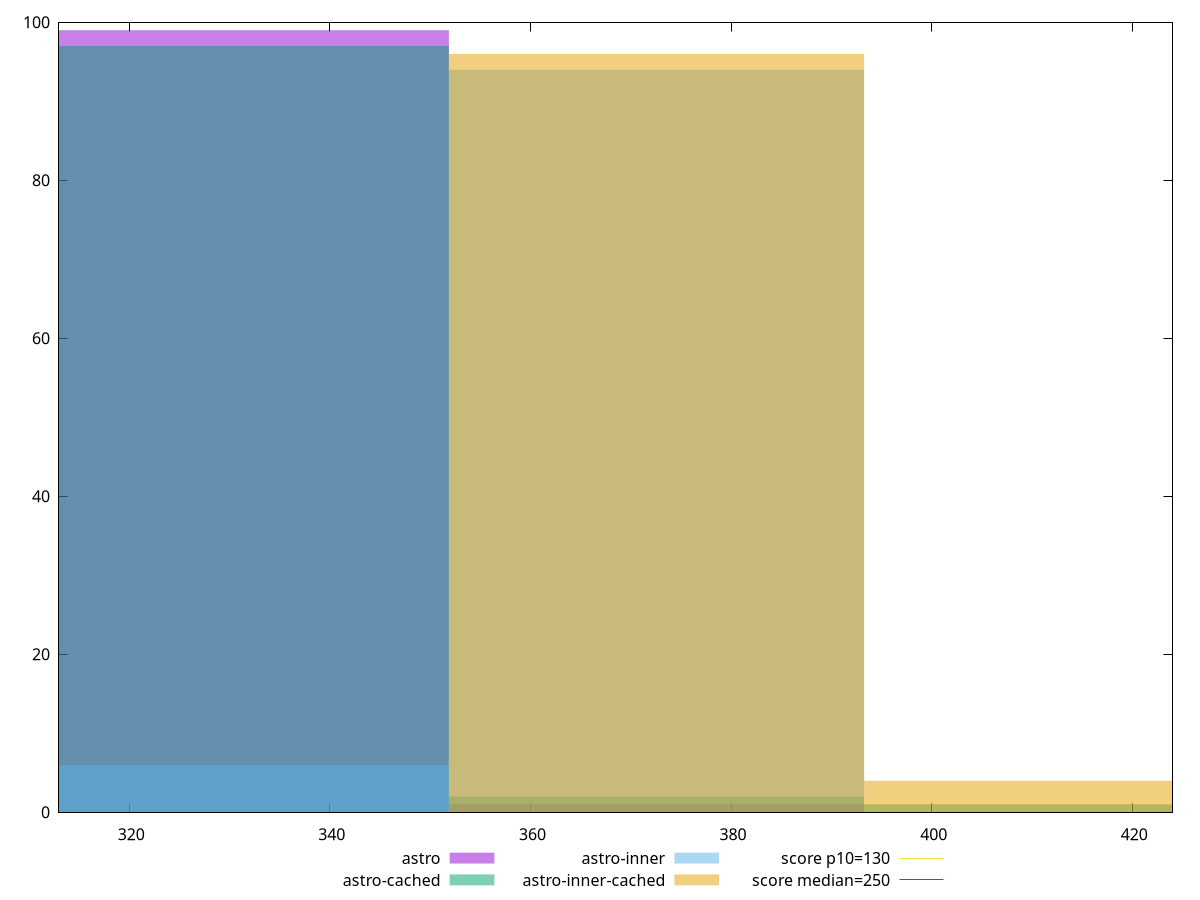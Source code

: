reset

$astro <<EOF
372.56056069214907 1
331.16494283746584 99
EOF

$astroCached <<EOF
331.16494283746584 97
372.56056069214907 2
413.9561785468323 1
EOF

$astroInner <<EOF
372.56056069214907 94
331.16494283746584 6
EOF

$astroInnerCached <<EOF
413.9561785468323 4
372.56056069214907 96
EOF

set key outside below
set boxwidth 41.39561785468323
set xrange [313:424]
set yrange [0:100]
set trange [0:100]
set style fill transparent solid 0.5 noborder

set parametric
set terminal svg size 640, 520 enhanced background rgb 'white'
set output "reports/report_00033_2021-03-01T14-23-16.841Z/max-potential-fid/comparison/histogram/all_raw.svg"

plot $astro title "astro" with boxes, \
     $astroCached title "astro-cached" with boxes, \
     $astroInner title "astro-inner" with boxes, \
     $astroInnerCached title "astro-inner-cached" with boxes, \
     130,t title "score p10=130", \
     250,t title "score median=250"

reset
